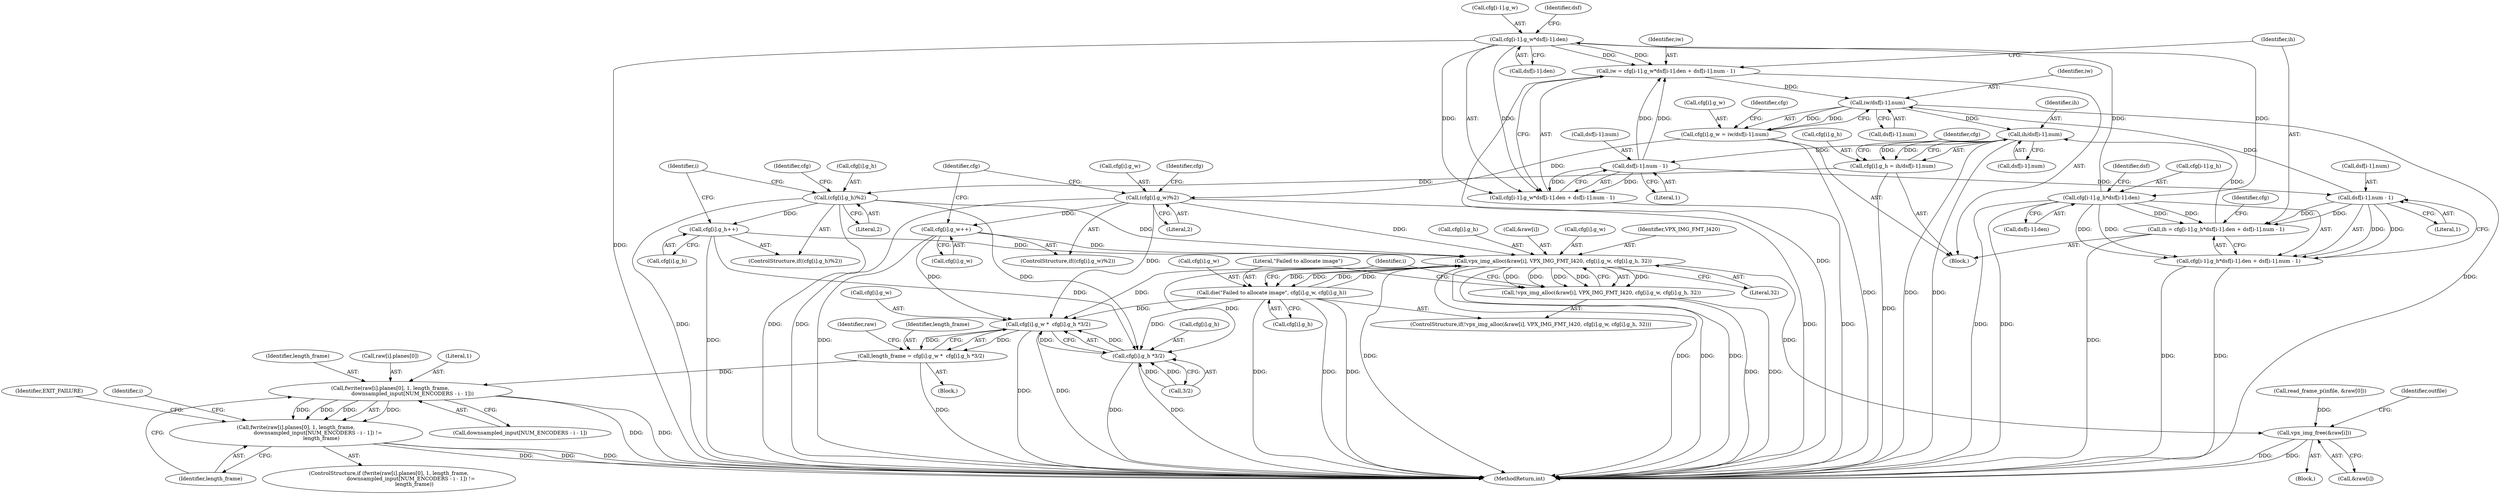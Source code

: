 digraph "0_Android_5a9753fca56f0eeb9f61e342b2fccffc364f9426_22@integer" {
"1000665" [label="(Call,iw = cfg[i-1].g_w*dsf[i-1].den + dsf[i-1].num - 1)"];
"1000668" [label="(Call,cfg[i-1].g_w*dsf[i-1].den)"];
"1000696" [label="(Call,cfg[i-1].g_h*dsf[i-1].den)"];
"1000683" [label="(Call,dsf[i-1].num - 1)"];
"1000741" [label="(Call,ih/dsf[i-1].num)"];
"1000693" [label="(Call,ih = cfg[i-1].g_h*dsf[i-1].den + dsf[i-1].num - 1)"];
"1000711" [label="(Call,dsf[i-1].num - 1)"];
"1000726" [label="(Call,iw/dsf[i-1].num)"];
"1000665" [label="(Call,iw = cfg[i-1].g_w*dsf[i-1].den + dsf[i-1].num - 1)"];
"1000720" [label="(Call,cfg[i].g_w = iw/dsf[i-1].num)"];
"1000751" [label="(Call,(cfg[i].g_w)%2)"];
"1000758" [label="(Call,cfg[i].g_w++)"];
"1000810" [label="(Call,vpx_img_alloc(&raw[i], VPX_IMG_FMT_I420, cfg[i].g_w, cfg[i].g_h, 32))"];
"1000809" [label="(Call,!vpx_img_alloc(&raw[i], VPX_IMG_FMT_I420, cfg[i].g_w, cfg[i].g_h, 32))"];
"1000827" [label="(Call,die(\"Failed to allocate image\", cfg[i].g_w, cfg[i].g_h))"];
"1001267" [label="(Call,cfg[i].g_w *  cfg[i].g_h *3/2)"];
"1001265" [label="(Call,length_frame = cfg[i].g_w *  cfg[i].g_h *3/2)"];
"1001284" [label="(Call,fwrite(raw[i].planes[0], 1, length_frame,\n                           downsampled_input[NUM_ENCODERS - i - 1]))"];
"1001283" [label="(Call,fwrite(raw[i].planes[0], 1, length_frame,\n                           downsampled_input[NUM_ENCODERS - i - 1]) !=\n                               length_frame)"];
"1001273" [label="(Call,cfg[i].g_h *3/2)"];
"1001693" [label="(Call,vpx_img_free(&raw[i]))"];
"1000667" [label="(Call,cfg[i-1].g_w*dsf[i-1].den + dsf[i-1].num - 1)"];
"1000695" [label="(Call,cfg[i-1].g_h*dsf[i-1].den + dsf[i-1].num - 1)"];
"1000735" [label="(Call,cfg[i].g_h = ih/dsf[i-1].num)"];
"1000765" [label="(Call,(cfg[i].g_h)%2)"];
"1000772" [label="(Call,cfg[i].g_h++)"];
"1000772" [label="(Call,cfg[i].g_h++)"];
"1000764" [label="(ControlStructure,if((cfg[i].g_h)%2))"];
"1001267" [label="(Call,cfg[i].g_w *  cfg[i].g_h *3/2)"];
"1000821" [label="(Call,cfg[i].g_h)"];
"1000695" [label="(Call,cfg[i-1].g_h*dsf[i-1].den + dsf[i-1].num - 1)"];
"1000641" [label="(Identifier,i)"];
"1000666" [label="(Identifier,iw)"];
"1000759" [label="(Call,cfg[i].g_w)"];
"1000751" [label="(Call,(cfg[i].g_w)%2)"];
"1000768" [label="(Identifier,cfg)"];
"1000828" [label="(Literal,\"Failed to allocate image\")"];
"1000669" [label="(Call,cfg[i-1].g_w)"];
"1001274" [label="(Call,cfg[i].g_h)"];
"1000686" [label="(Identifier,dsf)"];
"1001283" [label="(Call,fwrite(raw[i].planes[0], 1, length_frame,\n                           downsampled_input[NUM_ENCODERS - i - 1]) !=\n                               length_frame)"];
"1000714" [label="(Identifier,dsf)"];
"1001731" [label="(MethodReturn,int)"];
"1000727" [label="(Identifier,iw)"];
"1000742" [label="(Identifier,ih)"];
"1000834" [label="(Call,cfg[i].g_h)"];
"1001124" [label="(Call,read_frame_p(infile, &raw[0]))"];
"1000741" [label="(Call,ih/dsf[i-1].num)"];
"1001693" [label="(Call,vpx_img_free(&raw[i]))"];
"1000811" [label="(Call,&raw[i])"];
"1000738" [label="(Identifier,cfg)"];
"1001292" [label="(Literal,1)"];
"1000665" [label="(Call,iw = cfg[i-1].g_w*dsf[i-1].den + dsf[i-1].num - 1)"];
"1000723" [label="(Identifier,cfg)"];
"1000697" [label="(Call,cfg[i-1].g_h)"];
"1000676" [label="(Call,dsf[i-1].den)"];
"1001273" [label="(Call,cfg[i].g_h *3/2)"];
"1000826" [label="(Literal,32)"];
"1000721" [label="(Call,cfg[i].g_w)"];
"1000728" [label="(Call,dsf[i-1].num)"];
"1000761" [label="(Identifier,cfg)"];
"1000766" [label="(Call,cfg[i].g_h)"];
"1000668" [label="(Call,cfg[i-1].g_w*dsf[i-1].den)"];
"1000743" [label="(Call,dsf[i-1].num)"];
"1000720" [label="(Call,cfg[i].g_w = iw/dsf[i-1].num)"];
"1000827" [label="(Call,die(\"Failed to allocate image\", cfg[i].g_w, cfg[i].g_h))"];
"1000771" [label="(Literal,2)"];
"1000808" [label="(ControlStructure,if(!vpx_img_alloc(&raw[i], VPX_IMG_FMT_I420, cfg[i].g_w, cfg[i].g_h, 32)))"];
"1001282" [label="(ControlStructure,if (fwrite(raw[i].planes[0], 1, length_frame,\n                           downsampled_input[NUM_ENCODERS - i - 1]) !=\n                               length_frame))"];
"1000829" [label="(Call,cfg[i].g_w)"];
"1000696" [label="(Call,cfg[i-1].g_h*dsf[i-1].den)"];
"1000757" [label="(Literal,2)"];
"1000758" [label="(Call,cfg[i].g_w++)"];
"1000667" [label="(Call,cfg[i-1].g_w*dsf[i-1].den + dsf[i-1].num - 1)"];
"1000807" [label="(Identifier,i)"];
"1000704" [label="(Call,dsf[i-1].den)"];
"1000810" [label="(Call,vpx_img_alloc(&raw[i], VPX_IMG_FMT_I420, cfg[i].g_w, cfg[i].g_h, 32))"];
"1000775" [label="(Identifier,cfg)"];
"1001288" [label="(Identifier,raw)"];
"1000754" [label="(Identifier,cfg)"];
"1000684" [label="(Call,dsf[i-1].num)"];
"1001304" [label="(Identifier,EXIT_FAILURE)"];
"1001694" [label="(Call,&raw[i])"];
"1000816" [label="(Call,cfg[i].g_w)"];
"1000773" [label="(Call,cfg[i].g_h)"];
"1001266" [label="(Identifier,length_frame)"];
"1001268" [label="(Call,cfg[i].g_w)"];
"1001294" [label="(Call,downsampled_input[NUM_ENCODERS - i - 1])"];
"1001629" [label="(Block,)"];
"1000736" [label="(Call,cfg[i].g_h)"];
"1001701" [label="(Identifier,outfile)"];
"1000663" [label="(Block,)"];
"1000726" [label="(Call,iw/dsf[i-1].num)"];
"1001284" [label="(Call,fwrite(raw[i].planes[0], 1, length_frame,\n                           downsampled_input[NUM_ENCODERS - i - 1]))"];
"1001301" [label="(Identifier,length_frame)"];
"1000712" [label="(Call,dsf[i-1].num)"];
"1000809" [label="(Call,!vpx_img_alloc(&raw[i], VPX_IMG_FMT_I420, cfg[i].g_w, cfg[i].g_h, 32))"];
"1001279" [label="(Call,3/2)"];
"1000750" [label="(ControlStructure,if((cfg[i].g_w)%2))"];
"1001293" [label="(Identifier,length_frame)"];
"1000752" [label="(Call,cfg[i].g_w)"];
"1000691" [label="(Literal,1)"];
"1000683" [label="(Call,dsf[i-1].num - 1)"];
"1000815" [label="(Identifier,VPX_IMG_FMT_I420)"];
"1001141" [label="(Identifier,i)"];
"1000694" [label="(Identifier,ih)"];
"1000735" [label="(Call,cfg[i].g_h = ih/dsf[i-1].num)"];
"1000765" [label="(Call,(cfg[i].g_h)%2)"];
"1000719" [label="(Literal,1)"];
"1000693" [label="(Call,ih = cfg[i-1].g_h*dsf[i-1].den + dsf[i-1].num - 1)"];
"1000711" [label="(Call,dsf[i-1].num - 1)"];
"1001265" [label="(Call,length_frame = cfg[i].g_w *  cfg[i].g_h *3/2)"];
"1001285" [label="(Call,raw[i].planes[0])"];
"1001142" [label="(Block,)"];
"1000665" -> "1000663"  [label="AST: "];
"1000665" -> "1000667"  [label="CFG: "];
"1000666" -> "1000665"  [label="AST: "];
"1000667" -> "1000665"  [label="AST: "];
"1000694" -> "1000665"  [label="CFG: "];
"1000665" -> "1001731"  [label="DDG: "];
"1000668" -> "1000665"  [label="DDG: "];
"1000668" -> "1000665"  [label="DDG: "];
"1000683" -> "1000665"  [label="DDG: "];
"1000683" -> "1000665"  [label="DDG: "];
"1000665" -> "1000726"  [label="DDG: "];
"1000668" -> "1000667"  [label="AST: "];
"1000668" -> "1000676"  [label="CFG: "];
"1000669" -> "1000668"  [label="AST: "];
"1000676" -> "1000668"  [label="AST: "];
"1000686" -> "1000668"  [label="CFG: "];
"1000668" -> "1001731"  [label="DDG: "];
"1000668" -> "1000667"  [label="DDG: "];
"1000668" -> "1000667"  [label="DDG: "];
"1000696" -> "1000668"  [label="DDG: "];
"1000668" -> "1000696"  [label="DDG: "];
"1000696" -> "1000695"  [label="AST: "];
"1000696" -> "1000704"  [label="CFG: "];
"1000697" -> "1000696"  [label="AST: "];
"1000704" -> "1000696"  [label="AST: "];
"1000714" -> "1000696"  [label="CFG: "];
"1000696" -> "1001731"  [label="DDG: "];
"1000696" -> "1001731"  [label="DDG: "];
"1000696" -> "1000693"  [label="DDG: "];
"1000696" -> "1000693"  [label="DDG: "];
"1000696" -> "1000695"  [label="DDG: "];
"1000696" -> "1000695"  [label="DDG: "];
"1000683" -> "1000667"  [label="AST: "];
"1000683" -> "1000691"  [label="CFG: "];
"1000684" -> "1000683"  [label="AST: "];
"1000691" -> "1000683"  [label="AST: "];
"1000667" -> "1000683"  [label="CFG: "];
"1000683" -> "1000667"  [label="DDG: "];
"1000683" -> "1000667"  [label="DDG: "];
"1000741" -> "1000683"  [label="DDG: "];
"1000683" -> "1000711"  [label="DDG: "];
"1000741" -> "1000735"  [label="AST: "];
"1000741" -> "1000743"  [label="CFG: "];
"1000742" -> "1000741"  [label="AST: "];
"1000743" -> "1000741"  [label="AST: "];
"1000735" -> "1000741"  [label="CFG: "];
"1000741" -> "1001731"  [label="DDG: "];
"1000741" -> "1001731"  [label="DDG: "];
"1000741" -> "1000735"  [label="DDG: "];
"1000741" -> "1000735"  [label="DDG: "];
"1000693" -> "1000741"  [label="DDG: "];
"1000726" -> "1000741"  [label="DDG: "];
"1000693" -> "1000663"  [label="AST: "];
"1000693" -> "1000695"  [label="CFG: "];
"1000694" -> "1000693"  [label="AST: "];
"1000695" -> "1000693"  [label="AST: "];
"1000723" -> "1000693"  [label="CFG: "];
"1000693" -> "1001731"  [label="DDG: "];
"1000711" -> "1000693"  [label="DDG: "];
"1000711" -> "1000693"  [label="DDG: "];
"1000711" -> "1000695"  [label="AST: "];
"1000711" -> "1000719"  [label="CFG: "];
"1000712" -> "1000711"  [label="AST: "];
"1000719" -> "1000711"  [label="AST: "];
"1000695" -> "1000711"  [label="CFG: "];
"1000711" -> "1000695"  [label="DDG: "];
"1000711" -> "1000695"  [label="DDG: "];
"1000711" -> "1000726"  [label="DDG: "];
"1000726" -> "1000720"  [label="AST: "];
"1000726" -> "1000728"  [label="CFG: "];
"1000727" -> "1000726"  [label="AST: "];
"1000728" -> "1000726"  [label="AST: "];
"1000720" -> "1000726"  [label="CFG: "];
"1000726" -> "1001731"  [label="DDG: "];
"1000726" -> "1000720"  [label="DDG: "];
"1000726" -> "1000720"  [label="DDG: "];
"1000720" -> "1000663"  [label="AST: "];
"1000721" -> "1000720"  [label="AST: "];
"1000738" -> "1000720"  [label="CFG: "];
"1000720" -> "1001731"  [label="DDG: "];
"1000720" -> "1000751"  [label="DDG: "];
"1000751" -> "1000750"  [label="AST: "];
"1000751" -> "1000757"  [label="CFG: "];
"1000752" -> "1000751"  [label="AST: "];
"1000757" -> "1000751"  [label="AST: "];
"1000761" -> "1000751"  [label="CFG: "];
"1000768" -> "1000751"  [label="CFG: "];
"1000751" -> "1001731"  [label="DDG: "];
"1000751" -> "1001731"  [label="DDG: "];
"1000751" -> "1000758"  [label="DDG: "];
"1000751" -> "1000810"  [label="DDG: "];
"1000751" -> "1001267"  [label="DDG: "];
"1000758" -> "1000750"  [label="AST: "];
"1000758" -> "1000759"  [label="CFG: "];
"1000759" -> "1000758"  [label="AST: "];
"1000768" -> "1000758"  [label="CFG: "];
"1000758" -> "1001731"  [label="DDG: "];
"1000758" -> "1000810"  [label="DDG: "];
"1000758" -> "1001267"  [label="DDG: "];
"1000810" -> "1000809"  [label="AST: "];
"1000810" -> "1000826"  [label="CFG: "];
"1000811" -> "1000810"  [label="AST: "];
"1000815" -> "1000810"  [label="AST: "];
"1000816" -> "1000810"  [label="AST: "];
"1000821" -> "1000810"  [label="AST: "];
"1000826" -> "1000810"  [label="AST: "];
"1000809" -> "1000810"  [label="CFG: "];
"1000810" -> "1001731"  [label="DDG: "];
"1000810" -> "1001731"  [label="DDG: "];
"1000810" -> "1001731"  [label="DDG: "];
"1000810" -> "1001731"  [label="DDG: "];
"1000810" -> "1000809"  [label="DDG: "];
"1000810" -> "1000809"  [label="DDG: "];
"1000810" -> "1000809"  [label="DDG: "];
"1000810" -> "1000809"  [label="DDG: "];
"1000810" -> "1000809"  [label="DDG: "];
"1000827" -> "1000810"  [label="DDG: "];
"1000827" -> "1000810"  [label="DDG: "];
"1000772" -> "1000810"  [label="DDG: "];
"1000765" -> "1000810"  [label="DDG: "];
"1000810" -> "1000827"  [label="DDG: "];
"1000810" -> "1000827"  [label="DDG: "];
"1000810" -> "1001267"  [label="DDG: "];
"1000810" -> "1001273"  [label="DDG: "];
"1000810" -> "1001693"  [label="DDG: "];
"1000809" -> "1000808"  [label="AST: "];
"1000828" -> "1000809"  [label="CFG: "];
"1000807" -> "1000809"  [label="CFG: "];
"1000809" -> "1001731"  [label="DDG: "];
"1000809" -> "1001731"  [label="DDG: "];
"1000827" -> "1000808"  [label="AST: "];
"1000827" -> "1000834"  [label="CFG: "];
"1000828" -> "1000827"  [label="AST: "];
"1000829" -> "1000827"  [label="AST: "];
"1000834" -> "1000827"  [label="AST: "];
"1000807" -> "1000827"  [label="CFG: "];
"1000827" -> "1001731"  [label="DDG: "];
"1000827" -> "1001731"  [label="DDG: "];
"1000827" -> "1001731"  [label="DDG: "];
"1000827" -> "1001267"  [label="DDG: "];
"1000827" -> "1001273"  [label="DDG: "];
"1001267" -> "1001265"  [label="AST: "];
"1001267" -> "1001273"  [label="CFG: "];
"1001268" -> "1001267"  [label="AST: "];
"1001273" -> "1001267"  [label="AST: "];
"1001265" -> "1001267"  [label="CFG: "];
"1001267" -> "1001731"  [label="DDG: "];
"1001267" -> "1001731"  [label="DDG: "];
"1001267" -> "1001265"  [label="DDG: "];
"1001267" -> "1001265"  [label="DDG: "];
"1001273" -> "1001267"  [label="DDG: "];
"1001273" -> "1001267"  [label="DDG: "];
"1001265" -> "1001142"  [label="AST: "];
"1001266" -> "1001265"  [label="AST: "];
"1001288" -> "1001265"  [label="CFG: "];
"1001265" -> "1001731"  [label="DDG: "];
"1001265" -> "1001284"  [label="DDG: "];
"1001284" -> "1001283"  [label="AST: "];
"1001284" -> "1001294"  [label="CFG: "];
"1001285" -> "1001284"  [label="AST: "];
"1001292" -> "1001284"  [label="AST: "];
"1001293" -> "1001284"  [label="AST: "];
"1001294" -> "1001284"  [label="AST: "];
"1001301" -> "1001284"  [label="CFG: "];
"1001284" -> "1001731"  [label="DDG: "];
"1001284" -> "1001731"  [label="DDG: "];
"1001284" -> "1001283"  [label="DDG: "];
"1001284" -> "1001283"  [label="DDG: "];
"1001284" -> "1001283"  [label="DDG: "];
"1001284" -> "1001283"  [label="DDG: "];
"1001283" -> "1001282"  [label="AST: "];
"1001283" -> "1001301"  [label="CFG: "];
"1001301" -> "1001283"  [label="AST: "];
"1001304" -> "1001283"  [label="CFG: "];
"1001141" -> "1001283"  [label="CFG: "];
"1001283" -> "1001731"  [label="DDG: "];
"1001283" -> "1001731"  [label="DDG: "];
"1001283" -> "1001731"  [label="DDG: "];
"1001273" -> "1001279"  [label="CFG: "];
"1001274" -> "1001273"  [label="AST: "];
"1001279" -> "1001273"  [label="AST: "];
"1001273" -> "1001731"  [label="DDG: "];
"1001273" -> "1001731"  [label="DDG: "];
"1000772" -> "1001273"  [label="DDG: "];
"1000765" -> "1001273"  [label="DDG: "];
"1001279" -> "1001273"  [label="DDG: "];
"1001279" -> "1001273"  [label="DDG: "];
"1001693" -> "1001629"  [label="AST: "];
"1001693" -> "1001694"  [label="CFG: "];
"1001694" -> "1001693"  [label="AST: "];
"1001701" -> "1001693"  [label="CFG: "];
"1001693" -> "1001731"  [label="DDG: "];
"1001693" -> "1001731"  [label="DDG: "];
"1001124" -> "1001693"  [label="DDG: "];
"1000667" -> "1001731"  [label="DDG: "];
"1000695" -> "1001731"  [label="DDG: "];
"1000695" -> "1001731"  [label="DDG: "];
"1000735" -> "1000663"  [label="AST: "];
"1000736" -> "1000735"  [label="AST: "];
"1000754" -> "1000735"  [label="CFG: "];
"1000735" -> "1001731"  [label="DDG: "];
"1000735" -> "1000765"  [label="DDG: "];
"1000765" -> "1000764"  [label="AST: "];
"1000765" -> "1000771"  [label="CFG: "];
"1000766" -> "1000765"  [label="AST: "];
"1000771" -> "1000765"  [label="AST: "];
"1000775" -> "1000765"  [label="CFG: "];
"1000641" -> "1000765"  [label="CFG: "];
"1000765" -> "1001731"  [label="DDG: "];
"1000765" -> "1001731"  [label="DDG: "];
"1000765" -> "1000772"  [label="DDG: "];
"1000772" -> "1000764"  [label="AST: "];
"1000772" -> "1000773"  [label="CFG: "];
"1000773" -> "1000772"  [label="AST: "];
"1000641" -> "1000772"  [label="CFG: "];
"1000772" -> "1001731"  [label="DDG: "];
}
